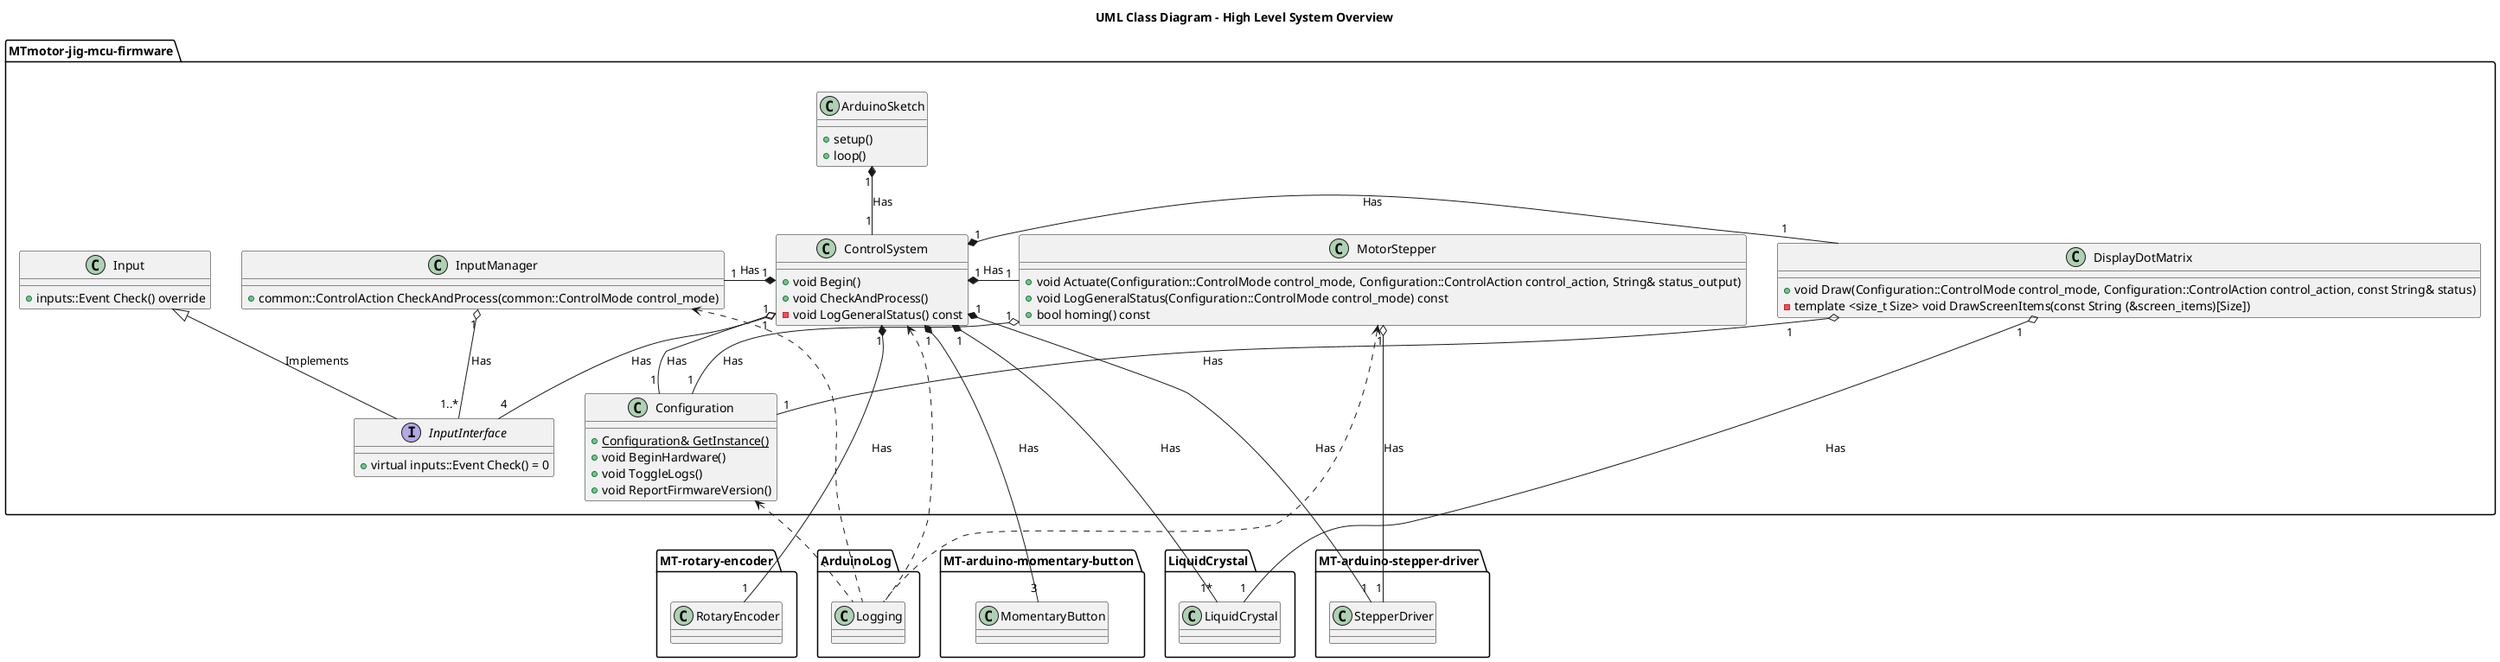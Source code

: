 @startuml
title UML Class Diagram - High Level System Overview

package MTmotor-jig-mcu-firmware {
  class ArduinoSketch {
    +setup()
    +loop()
  }

  class Configuration {
    +{static} Configuration& GetInstance()
    +void BeginHardware()
    +void ToggleLogs()
    +void ReportFirmwareVersion()
  }

  class ControlSystem {
    +void Begin()
    +void CheckAndProcess()
    -void LogGeneralStatus() const
  }

  Interface InputInterface {
    +virtual inputs::Event Check() = 0
  }

  class Input {
    +inputs::Event Check() override
  }

  class InputManager {
    +common::ControlAction CheckAndProcess(common::ControlMode control_mode)
  }

  class MotorStepper {
    +void Actuate(Configuration::ControlMode control_mode, Configuration::ControlAction control_action, String& status_output)
    +void LogGeneralStatus(Configuration::ControlMode control_mode) const
    +bool homing() const
  }

  class DisplayDotMatrix {
    +void Draw(Configuration::ControlMode control_mode, Configuration::ControlAction control_action, const String& status)
    -template <size_t Size> void DrawScreenItems(const String (&screen_items)[Size])
  }
}

together {
  package ArduinoLog {
    class Logging {
    }
  }

  package LiquidCrystal {
    class LiquidCrystal {
    }
  }

  package MT-rotary-encoder {
    class RotaryEncoder {
    }
  }

  package MT-arduino-momentary-button {
    class MomentaryButton {
    }
  }

  package MT-arduino-stepper-driver {
    class StepperDriver {
    }
  }
}

ArduinoSketch "1" *-- "1" ControlSystem : Has

Configuration <.. Logging

ControlSystem "1" o-- "1" Configuration : Has
ControlSystem "1" *-- "1" RotaryEncoder : Has
ControlSystem "1" *-- "3" MomentaryButton : Has
ControlSystem "1" o-- "4" InputInterface : Has
ControlSystem "1" *-- "1" StepperDriver : Has
ControlSystem "1" *-- "1*" LiquidCrystal.LiquidCrystal: Has
ControlSystem "1" *- "1" InputManager : Has
ControlSystem "1" *- "1" MotorStepper : Has
ControlSystem "1" *- "1" DisplayDotMatrix : Has
ControlSystem <.. Logging

Input <|-- InputInterface : Implements

InputManager "1" o-- "1..*" InputInterface : Has
InputManager <.. Logging

DisplayDotMatrix "1" o-- "1" Configuration : Has
DisplayDotMatrix "1" o-- "1" LiquidCrystal.LiquidCrystal: Has

MotorStepper "1" o-- "1" Configuration : Has
MotorStepper "1" o-- "1" StepperDriver : Has
MotorStepper <.. Logging

@enduml